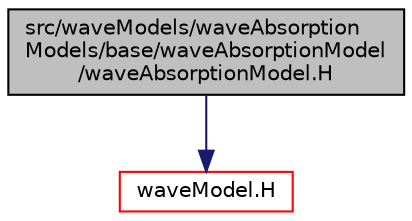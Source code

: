 digraph "src/waveModels/waveAbsorptionModels/base/waveAbsorptionModel/waveAbsorptionModel.H"
{
  bgcolor="transparent";
  edge [fontname="Helvetica",fontsize="10",labelfontname="Helvetica",labelfontsize="10"];
  node [fontname="Helvetica",fontsize="10",shape=record];
  Node1 [label="src/waveModels/waveAbsorption\lModels/base/waveAbsorptionModel\l/waveAbsorptionModel.H",height=0.2,width=0.4,color="black", fillcolor="grey75", style="filled" fontcolor="black"];
  Node1 -> Node2 [color="midnightblue",fontsize="10",style="solid",fontname="Helvetica"];
  Node2 [label="waveModel.H",height=0.2,width=0.4,color="red",URL="$waveModel_8H.html"];
}
